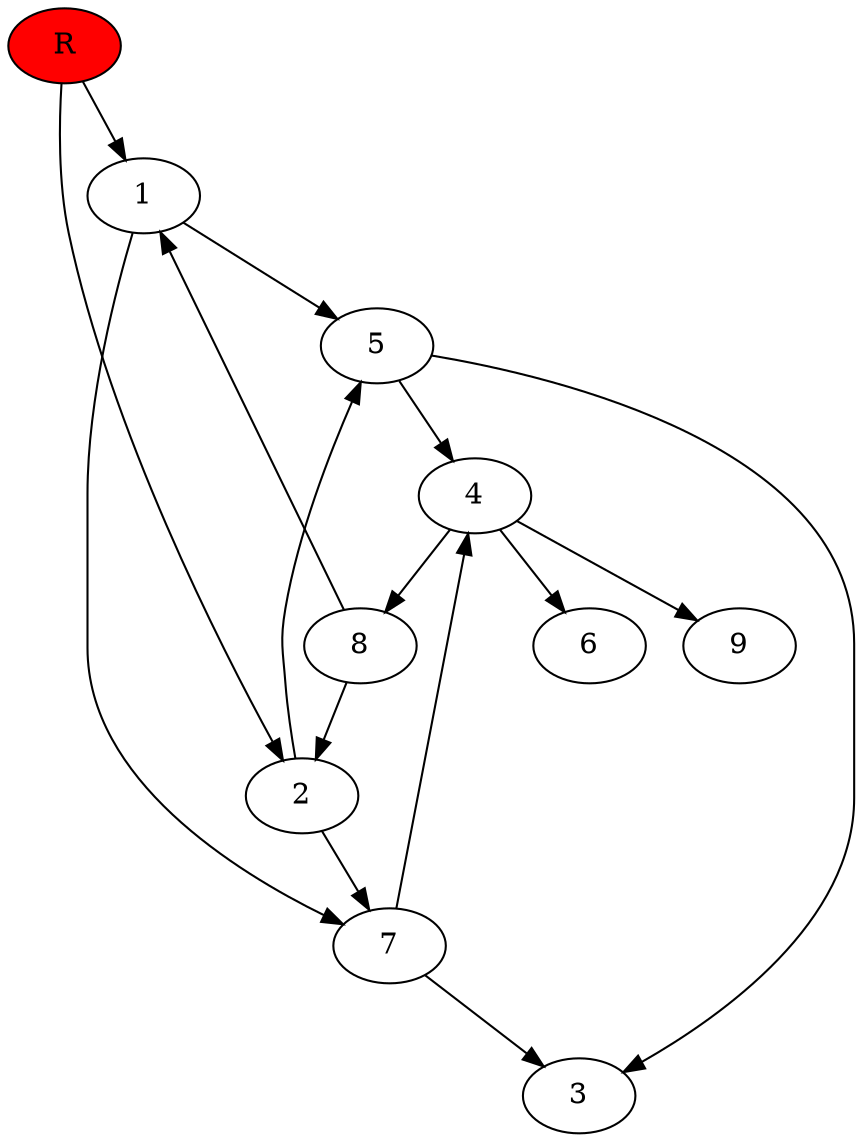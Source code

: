 digraph prb27465 {
	1
	2
	3
	4
	5
	6
	7
	8
	R [fillcolor="#ff0000" style=filled]
	1 -> 5
	1 -> 7
	2 -> 5
	2 -> 7
	4 -> 6
	4 -> 8
	4 -> 9
	5 -> 3
	5 -> 4
	7 -> 3
	7 -> 4
	8 -> 1
	8 -> 2
	R -> 1
	R -> 2
}
